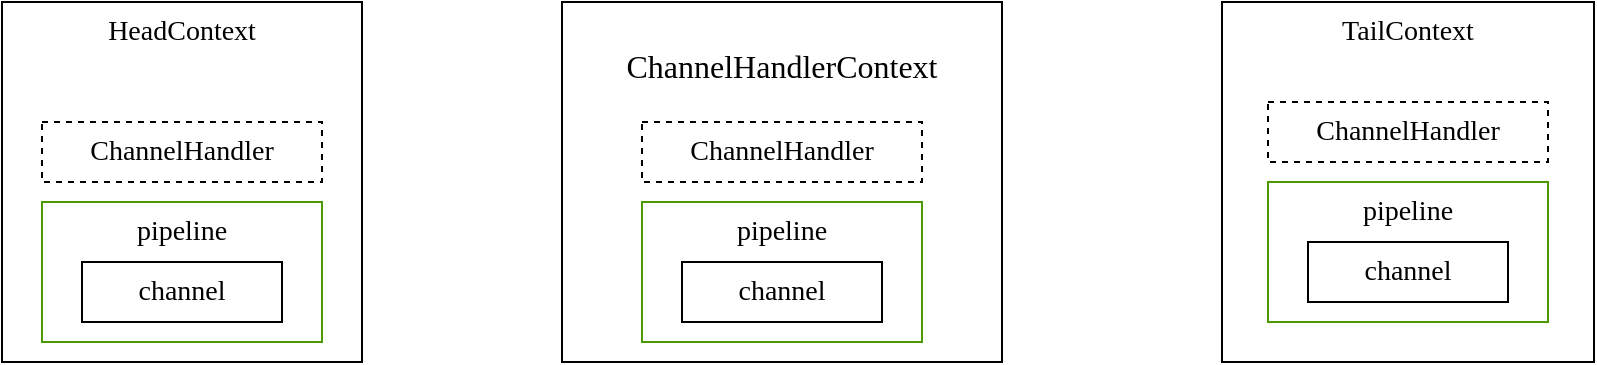 <mxfile version="14.2.9" type="github">
  <diagram id="ot-FOSYKYkZGjel4BOmV" name="第 1 页">
    <mxGraphModel dx="1773" dy="543" grid="1" gridSize="10" guides="1" tooltips="1" connect="1" arrows="1" fold="1" page="1" pageScale="1" pageWidth="827" pageHeight="1169" math="0" shadow="0">
      <root>
        <mxCell id="0" />
        <mxCell id="1" parent="0" />
        <mxCell id="zqRHYbrSF8zcl1bxt6fD-4" value="&lt;pre style=&quot;background-color: rgb(255 , 255 , 255) ; color: rgb(8 , 8 , 8) ; font-size: 12pt&quot;&gt;&lt;span style=&quot;color: rgb(0 , 0 , 0)&quot;&gt;&lt;font face=&quot;Comic Sans MS&quot;&gt;ChannelHandlerContext&lt;/font&gt;&lt;/span&gt;&lt;/pre&gt;" style="rounded=0;whiteSpace=wrap;html=1;verticalAlign=top;align=center;" vertex="1" parent="1">
          <mxGeometry x="130" y="280" width="220" height="180" as="geometry" />
        </mxCell>
        <mxCell id="zqRHYbrSF8zcl1bxt6fD-1" value="&lt;font face=&quot;Comic Sans MS&quot; style=&quot;font-size: 14px&quot;&gt;HeadContext&lt;/font&gt;" style="rounded=0;whiteSpace=wrap;html=1;verticalAlign=top;" vertex="1" parent="1">
          <mxGeometry x="-150" y="280" width="180" height="180" as="geometry" />
        </mxCell>
        <mxCell id="zqRHYbrSF8zcl1bxt6fD-2" value="&lt;font face=&quot;Comic Sans MS&quot; style=&quot;font-size: 14px&quot;&gt;TailContext&lt;/font&gt;" style="rounded=0;whiteSpace=wrap;html=1;horizontal=1;verticalAlign=top;" vertex="1" parent="1">
          <mxGeometry x="460" y="280" width="186" height="180" as="geometry" />
        </mxCell>
        <mxCell id="zqRHYbrSF8zcl1bxt6fD-3" value="&lt;font face=&quot;Comic Sans MS&quot; style=&quot;font-size: 14px&quot;&gt;ChannelHandler&lt;/font&gt;" style="rounded=0;whiteSpace=wrap;html=1;dashed=1;" vertex="1" parent="1">
          <mxGeometry x="170" y="340" width="140" height="30" as="geometry" />
        </mxCell>
        <mxCell id="zqRHYbrSF8zcl1bxt6fD-5" value="&lt;font face=&quot;Comic Sans MS&quot; style=&quot;font-size: 14px&quot;&gt;pipeline&lt;/font&gt;" style="rounded=0;whiteSpace=wrap;html=1;verticalAlign=top;strokeColor=#4D9900;" vertex="1" parent="1">
          <mxGeometry x="170" y="380" width="140" height="70" as="geometry" />
        </mxCell>
        <mxCell id="zqRHYbrSF8zcl1bxt6fD-6" value="&lt;font face=&quot;Comic Sans MS&quot; style=&quot;font-size: 14px&quot;&gt;channel&lt;/font&gt;" style="rounded=0;whiteSpace=wrap;html=1;" vertex="1" parent="1">
          <mxGeometry x="190" y="410" width="100" height="30" as="geometry" />
        </mxCell>
        <mxCell id="zqRHYbrSF8zcl1bxt6fD-8" value="&lt;font face=&quot;Comic Sans MS&quot; style=&quot;font-size: 14px&quot;&gt;ChannelHandler&lt;/font&gt;" style="rounded=0;whiteSpace=wrap;html=1;dashed=1;" vertex="1" parent="1">
          <mxGeometry x="-130" y="340" width="140" height="30" as="geometry" />
        </mxCell>
        <mxCell id="zqRHYbrSF8zcl1bxt6fD-9" value="&lt;font face=&quot;Comic Sans MS&quot; style=&quot;font-size: 14px&quot;&gt;pipeline&lt;/font&gt;" style="rounded=0;whiteSpace=wrap;html=1;verticalAlign=top;strokeColor=#4D9900;" vertex="1" parent="1">
          <mxGeometry x="-130" y="380" width="140" height="70" as="geometry" />
        </mxCell>
        <mxCell id="zqRHYbrSF8zcl1bxt6fD-10" value="&lt;font face=&quot;Comic Sans MS&quot; style=&quot;font-size: 14px&quot;&gt;channel&lt;/font&gt;" style="rounded=0;whiteSpace=wrap;html=1;" vertex="1" parent="1">
          <mxGeometry x="-110" y="410" width="100" height="30" as="geometry" />
        </mxCell>
        <mxCell id="zqRHYbrSF8zcl1bxt6fD-11" value="&lt;font face=&quot;Comic Sans MS&quot; style=&quot;font-size: 14px&quot;&gt;ChannelHandler&lt;/font&gt;" style="rounded=0;whiteSpace=wrap;html=1;dashed=1;" vertex="1" parent="1">
          <mxGeometry x="483" y="330" width="140" height="30" as="geometry" />
        </mxCell>
        <mxCell id="zqRHYbrSF8zcl1bxt6fD-12" value="&lt;font face=&quot;Comic Sans MS&quot; style=&quot;font-size: 14px&quot;&gt;pipeline&lt;/font&gt;" style="rounded=0;whiteSpace=wrap;html=1;verticalAlign=top;strokeColor=#4D9900;" vertex="1" parent="1">
          <mxGeometry x="483" y="370" width="140" height="70" as="geometry" />
        </mxCell>
        <mxCell id="zqRHYbrSF8zcl1bxt6fD-13" value="&lt;font face=&quot;Comic Sans MS&quot; style=&quot;font-size: 14px&quot;&gt;channel&lt;/font&gt;" style="rounded=0;whiteSpace=wrap;html=1;" vertex="1" parent="1">
          <mxGeometry x="503" y="400" width="100" height="30" as="geometry" />
        </mxCell>
      </root>
    </mxGraphModel>
  </diagram>
</mxfile>
